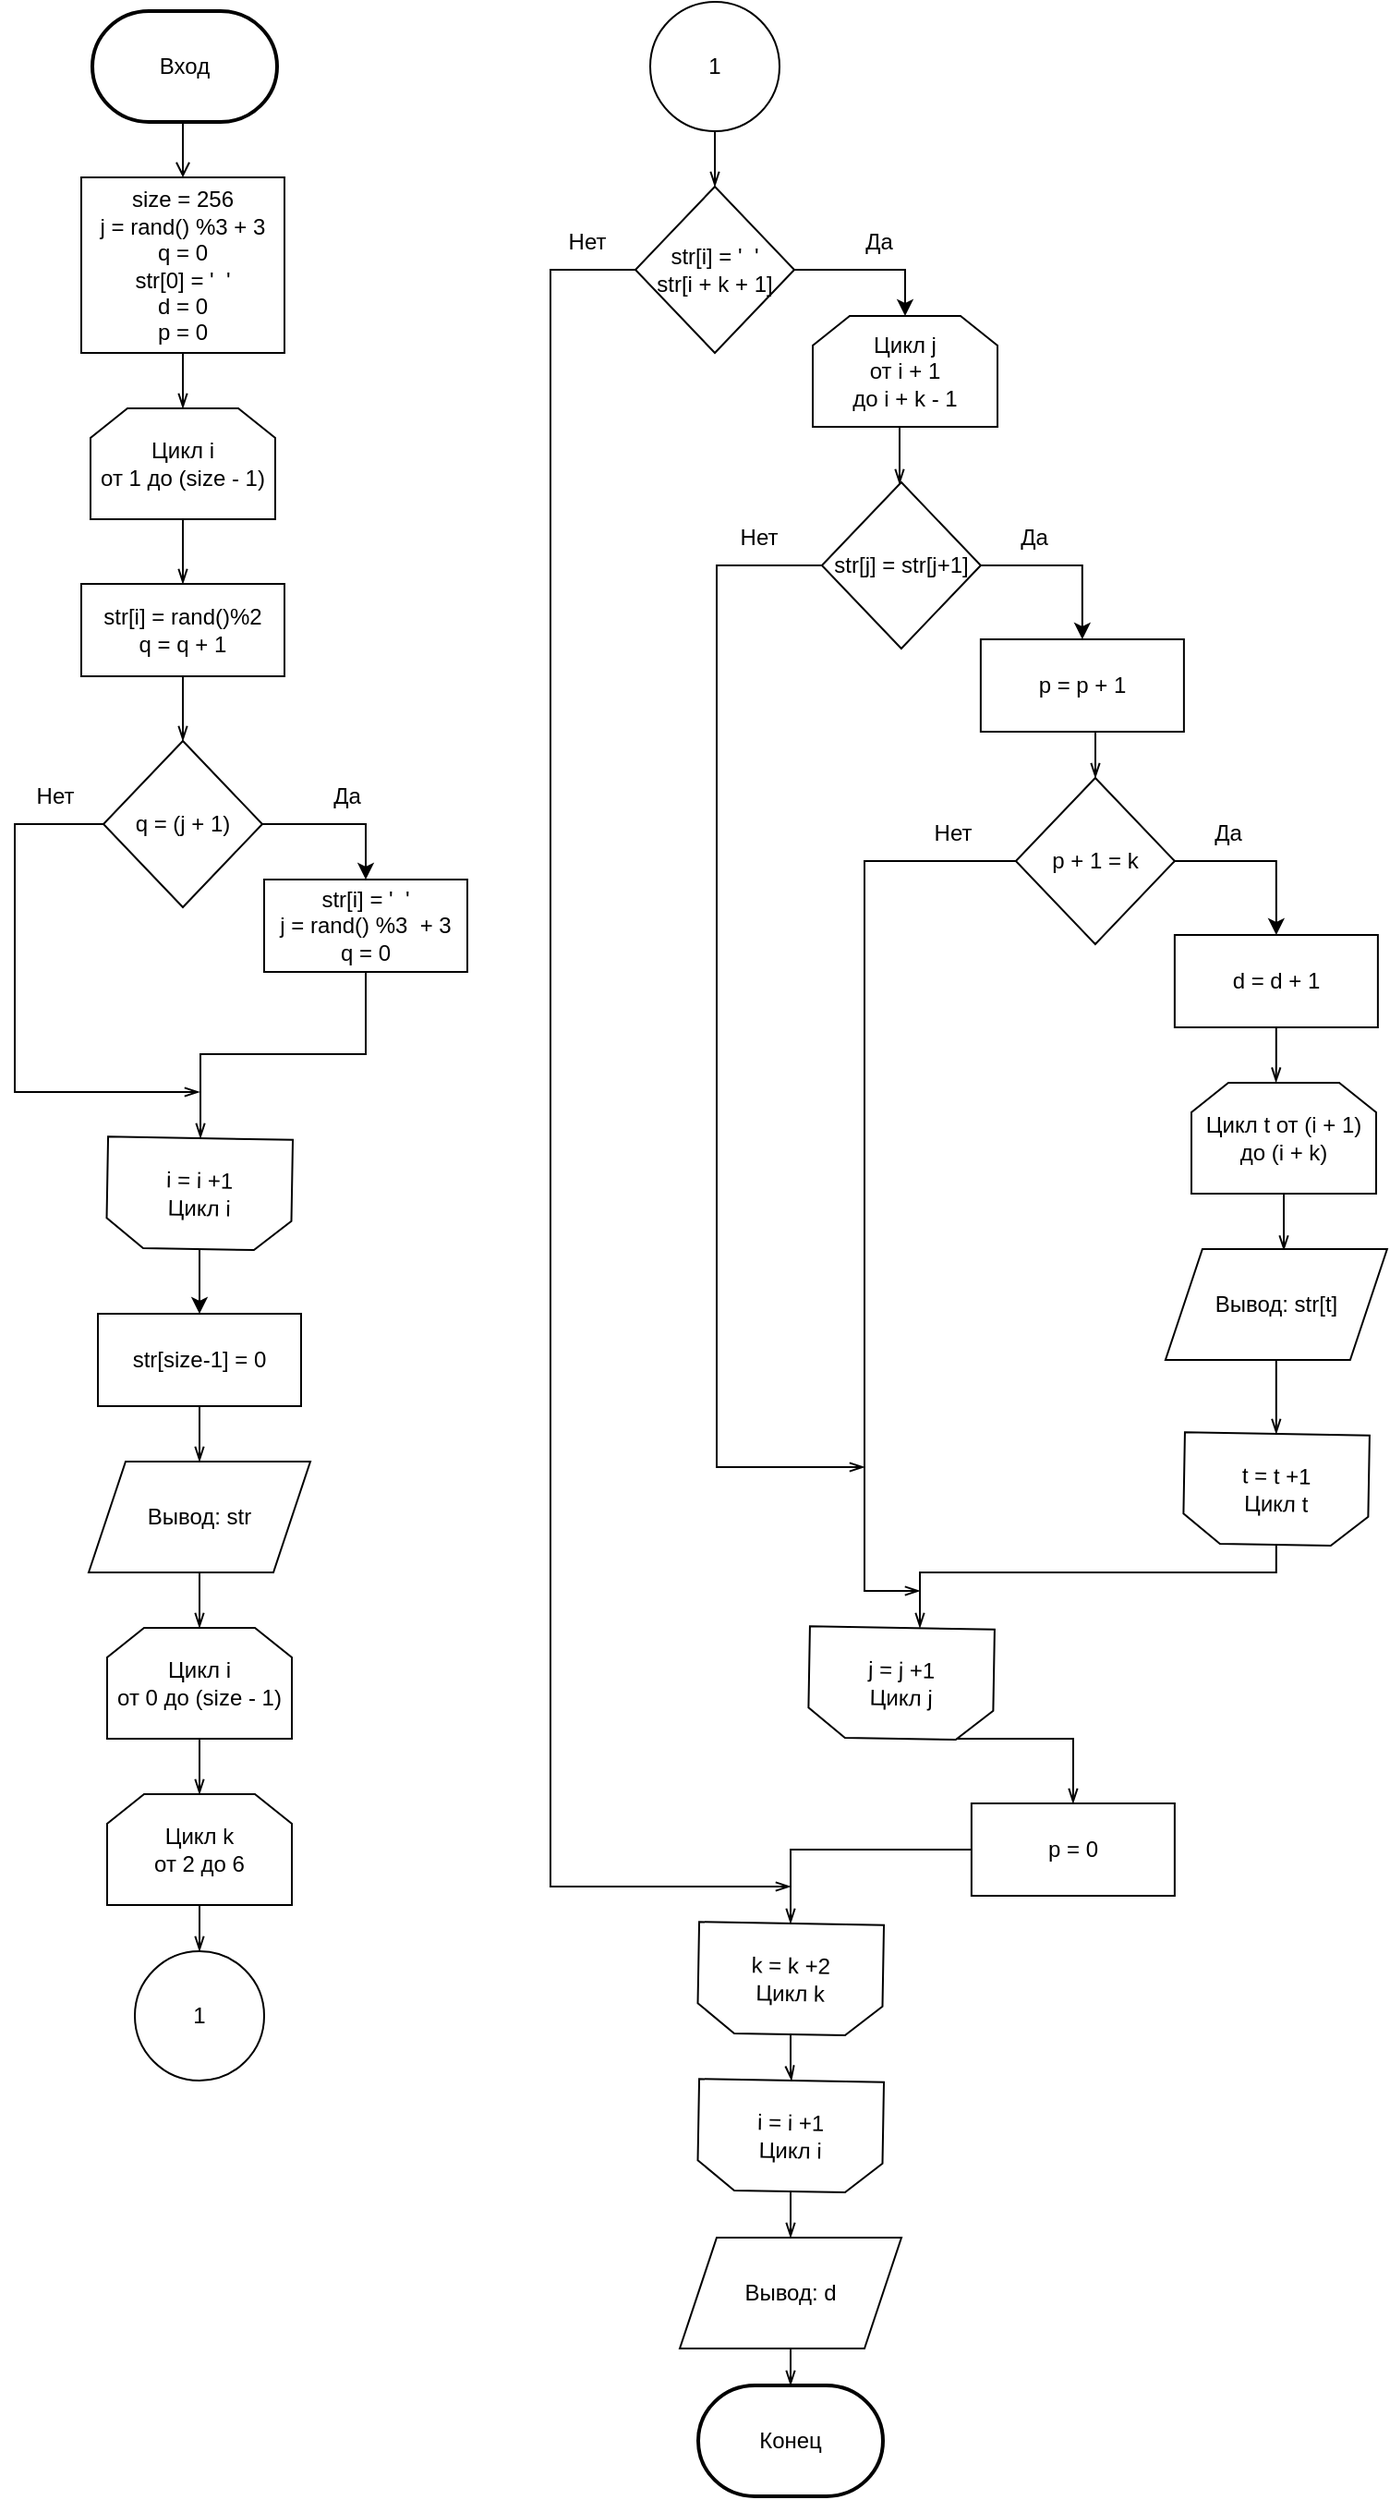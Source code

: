 <mxfile version="13.8.8" type="github">
  <diagram id="2XYw5rfrzcdDfsoRY1aY" name="Page-1">
    <mxGraphModel dx="848" dy="965" grid="1" gridSize="10" guides="1" tooltips="1" connect="1" arrows="1" fold="1" page="1" pageScale="1" pageWidth="827" pageHeight="1169" math="0" shadow="0">
      <root>
        <mxCell id="0" />
        <mxCell id="1" parent="0" />
        <mxCell id="bIGdx2mvvDFSyfbHBPX8-4" style="edgeStyle=orthogonalEdgeStyle;rounded=0;orthogonalLoop=1;jettySize=auto;html=1;exitX=0.5;exitY=1;exitDx=0;exitDy=0;exitPerimeter=0;entryX=0.5;entryY=0;entryDx=0;entryDy=0;endArrow=open;endFill=0;" parent="1" source="bIGdx2mvvDFSyfbHBPX8-2" edge="1">
          <mxGeometry relative="1" as="geometry">
            <mxPoint x="281" y="95" as="targetPoint" />
          </mxGeometry>
        </mxCell>
        <mxCell id="bIGdx2mvvDFSyfbHBPX8-2" value="Вход" style="strokeWidth=2;html=1;shape=mxgraph.flowchart.terminator;whiteSpace=wrap;" parent="1" vertex="1">
          <mxGeometry x="232" y="5" width="100" height="60" as="geometry" />
        </mxCell>
        <mxCell id="bIGdx2mvvDFSyfbHBPX8-59" value="Конец" style="strokeWidth=2;html=1;shape=mxgraph.flowchart.terminator;whiteSpace=wrap;" parent="1" vertex="1">
          <mxGeometry x="560" y="1290" width="100" height="60" as="geometry" />
        </mxCell>
        <mxCell id="gcUCHksnC8rrGLkKe8yG-7" style="edgeStyle=orthogonalEdgeStyle;rounded=0;orthogonalLoop=1;jettySize=auto;html=1;endArrow=openThin;endFill=0;" edge="1" parent="1" source="Si78nq0MEke1Vb-z9np_-10" target="gcUCHksnC8rrGLkKe8yG-6">
          <mxGeometry relative="1" as="geometry" />
        </mxCell>
        <mxCell id="Si78nq0MEke1Vb-z9np_-10" value="Цикл i&lt;br&gt;от 1 до (size - 1)" style="shape=loopLimit;whiteSpace=wrap;html=1;" parent="1" vertex="1">
          <mxGeometry x="231" y="220" width="100" height="60" as="geometry" />
        </mxCell>
        <mxCell id="gcUCHksnC8rrGLkKe8yG-10" style="edgeStyle=orthogonalEdgeStyle;rounded=0;orthogonalLoop=1;jettySize=auto;html=1;entryX=0.5;entryY=0;entryDx=0;entryDy=0;endArrow=openThin;endFill=0;" edge="1" parent="1" source="Si78nq0MEke1Vb-z9np_-14" target="V2gZpasj75cv8ze_Mce1-11">
          <mxGeometry relative="1" as="geometry" />
        </mxCell>
        <mxCell id="Si78nq0MEke1Vb-z9np_-14" value="str[i] = &#39;&amp;nbsp; &#39;&lt;br&gt;j = rand() %3&amp;nbsp; + 3&lt;br&gt;q = 0" style="rounded=0;whiteSpace=wrap;html=1;" parent="1" vertex="1">
          <mxGeometry x="325" y="475" width="110" height="50" as="geometry" />
        </mxCell>
        <mxCell id="6ItXaO5hQTMBj_1F8REH-23" style="edgeStyle=orthogonalEdgeStyle;rounded=0;orthogonalLoop=1;jettySize=auto;html=1;exitX=0.5;exitY=1;exitDx=0;exitDy=0;entryX=0;entryY=0.5;entryDx=0;entryDy=0;" parent="1" target="6ItXaO5hQTMBj_1F8REH-21" edge="1">
          <mxGeometry relative="1" as="geometry">
            <mxPoint x="275" y="412" as="sourcePoint" />
          </mxGeometry>
        </mxCell>
        <mxCell id="6ItXaO5hQTMBj_1F8REH-24" style="edgeStyle=orthogonalEdgeStyle;rounded=0;orthogonalLoop=1;jettySize=auto;html=1;exitX=0.5;exitY=0;exitDx=0;exitDy=0;entryX=0.5;entryY=0;entryDx=0;entryDy=0;" parent="1" source="6ItXaO5hQTMBj_1F8REH-21" target="Si78nq0MEke1Vb-z9np_-14" edge="1">
          <mxGeometry relative="1" as="geometry" />
        </mxCell>
        <mxCell id="gcUCHksnC8rrGLkKe8yG-12" style="edgeStyle=orthogonalEdgeStyle;rounded=0;orthogonalLoop=1;jettySize=auto;html=1;exitX=0.5;exitY=1;exitDx=0;exitDy=0;endArrow=openThin;endFill=0;" edge="1" parent="1" source="6ItXaO5hQTMBj_1F8REH-21">
          <mxGeometry relative="1" as="geometry">
            <mxPoint x="290" y="590" as="targetPoint" />
            <Array as="points">
              <mxPoint x="190" y="445" />
              <mxPoint x="190" y="590" />
            </Array>
          </mxGeometry>
        </mxCell>
        <mxCell id="6ItXaO5hQTMBj_1F8REH-21" value="q = (j + 1)" style="rhombus;whiteSpace=wrap;html=1;direction=south;" parent="1" vertex="1">
          <mxGeometry x="238" y="400" width="86" height="90" as="geometry" />
        </mxCell>
        <mxCell id="6ItXaO5hQTMBj_1F8REH-28" value="Нет" style="text;html=1;strokeColor=none;fillColor=none;align=center;verticalAlign=middle;whiteSpace=wrap;rounded=0;" parent="1" vertex="1">
          <mxGeometry x="192" y="420" width="40" height="20" as="geometry" />
        </mxCell>
        <mxCell id="6ItXaO5hQTMBj_1F8REH-29" value="Да" style="text;html=1;strokeColor=none;fillColor=none;align=center;verticalAlign=middle;whiteSpace=wrap;rounded=0;" parent="1" vertex="1">
          <mxGeometry x="350" y="420" width="40" height="20" as="geometry" />
        </mxCell>
        <mxCell id="6ItXaO5hQTMBj_1F8REH-35" value="1" style="ellipse;whiteSpace=wrap;html=1;aspect=fixed;" parent="1" vertex="1">
          <mxGeometry x="255" y="1055" width="70" height="70" as="geometry" />
        </mxCell>
        <mxCell id="gcUCHksnC8rrGLkKe8yG-27" style="edgeStyle=orthogonalEdgeStyle;rounded=0;orthogonalLoop=1;jettySize=auto;html=1;exitX=0.5;exitY=1;exitDx=0;exitDy=0;entryX=0;entryY=0.5;entryDx=0;entryDy=0;endArrow=openThin;endFill=0;" edge="1" parent="1" source="6ItXaO5hQTMBj_1F8REH-37" target="gcUCHksnC8rrGLkKe8yG-20">
          <mxGeometry relative="1" as="geometry" />
        </mxCell>
        <mxCell id="6ItXaO5hQTMBj_1F8REH-37" value="1" style="ellipse;whiteSpace=wrap;html=1;aspect=fixed;" parent="1" vertex="1">
          <mxGeometry x="534" width="70" height="70" as="geometry" />
        </mxCell>
        <mxCell id="V2gZpasj75cv8ze_Mce1-26" style="edgeStyle=orthogonalEdgeStyle;rounded=0;orthogonalLoop=1;jettySize=auto;html=1;entryX=0.5;entryY=0;entryDx=0;entryDy=0;" parent="1" source="V2gZpasj75cv8ze_Mce1-11" edge="1">
          <mxGeometry relative="1" as="geometry">
            <mxPoint x="290.0" y="710" as="targetPoint" />
          </mxGeometry>
        </mxCell>
        <mxCell id="V2gZpasj75cv8ze_Mce1-11" value="i = i +1&lt;br&gt;Цикл i" style="shape=loopLimit;whiteSpace=wrap;html=1;rotation=1;flipV=1;" parent="1" vertex="1">
          <mxGeometry x="240" y="615" width="100" height="60" as="geometry" />
        </mxCell>
        <mxCell id="gcUCHksnC8rrGLkKe8yG-15" style="edgeStyle=orthogonalEdgeStyle;rounded=0;orthogonalLoop=1;jettySize=auto;html=1;entryX=0.5;entryY=0;entryDx=0;entryDy=0;endArrow=openThin;endFill=0;" edge="1" parent="1" source="V2gZpasj75cv8ze_Mce1-23" target="V2gZpasj75cv8ze_Mce1-37">
          <mxGeometry relative="1" as="geometry" />
        </mxCell>
        <mxCell id="V2gZpasj75cv8ze_Mce1-23" value="Вывод: str" style="shape=parallelogram;perimeter=parallelogramPerimeter;whiteSpace=wrap;html=1;fixedSize=1;" parent="1" vertex="1">
          <mxGeometry x="230" y="790" width="120" height="60" as="geometry" />
        </mxCell>
        <mxCell id="gcUCHksnC8rrGLkKe8yG-25" style="edgeStyle=orthogonalEdgeStyle;rounded=0;orthogonalLoop=1;jettySize=auto;html=1;endArrow=openThin;endFill=0;" edge="1" parent="1" source="V2gZpasj75cv8ze_Mce1-37" target="gcUCHksnC8rrGLkKe8yG-24">
          <mxGeometry relative="1" as="geometry" />
        </mxCell>
        <mxCell id="V2gZpasj75cv8ze_Mce1-37" value="Цикл i&lt;br&gt;от 0 до (size - 1)" style="shape=loopLimit;whiteSpace=wrap;html=1;" parent="1" vertex="1">
          <mxGeometry x="240" y="880" width="100" height="60" as="geometry" />
        </mxCell>
        <mxCell id="gcUCHksnC8rrGLkKe8yG-5" style="edgeStyle=orthogonalEdgeStyle;rounded=0;orthogonalLoop=1;jettySize=auto;html=1;entryX=0.5;entryY=0;entryDx=0;entryDy=0;endArrow=openThin;endFill=0;" edge="1" parent="1" source="gcUCHksnC8rrGLkKe8yG-3" target="Si78nq0MEke1Vb-z9np_-10">
          <mxGeometry relative="1" as="geometry" />
        </mxCell>
        <mxCell id="gcUCHksnC8rrGLkKe8yG-3" value="size = 256&lt;br&gt;j = rand() %3 + 3&lt;br&gt;q = 0&lt;br&gt;str[0] = &#39;&amp;nbsp; &#39;&lt;br&gt;d = 0&lt;br&gt;p = 0" style="rounded=0;whiteSpace=wrap;html=1;" vertex="1" parent="1">
          <mxGeometry x="226" y="95" width="110" height="95" as="geometry" />
        </mxCell>
        <mxCell id="gcUCHksnC8rrGLkKe8yG-8" style="edgeStyle=orthogonalEdgeStyle;rounded=0;orthogonalLoop=1;jettySize=auto;html=1;entryX=0;entryY=0.5;entryDx=0;entryDy=0;endArrow=openThin;endFill=0;" edge="1" parent="1" source="gcUCHksnC8rrGLkKe8yG-6" target="6ItXaO5hQTMBj_1F8REH-21">
          <mxGeometry relative="1" as="geometry" />
        </mxCell>
        <mxCell id="gcUCHksnC8rrGLkKe8yG-6" value="str[i] = rand()%2&lt;br&gt;q = q + 1" style="rounded=0;whiteSpace=wrap;html=1;" vertex="1" parent="1">
          <mxGeometry x="226" y="315" width="110" height="50" as="geometry" />
        </mxCell>
        <mxCell id="gcUCHksnC8rrGLkKe8yG-14" style="edgeStyle=orthogonalEdgeStyle;rounded=0;orthogonalLoop=1;jettySize=auto;html=1;exitX=0.5;exitY=1;exitDx=0;exitDy=0;entryX=0.5;entryY=0;entryDx=0;entryDy=0;endArrow=openThin;endFill=0;" edge="1" parent="1" source="gcUCHksnC8rrGLkKe8yG-13" target="V2gZpasj75cv8ze_Mce1-23">
          <mxGeometry relative="1" as="geometry" />
        </mxCell>
        <mxCell id="gcUCHksnC8rrGLkKe8yG-13" value="str[size-1] = 0" style="rounded=0;whiteSpace=wrap;html=1;" vertex="1" parent="1">
          <mxGeometry x="235" y="710" width="110" height="50" as="geometry" />
        </mxCell>
        <mxCell id="gcUCHksnC8rrGLkKe8yG-17" style="edgeStyle=orthogonalEdgeStyle;rounded=0;orthogonalLoop=1;jettySize=auto;html=1;exitX=0.5;exitY=1;exitDx=0;exitDy=0;entryX=0;entryY=0.5;entryDx=0;entryDy=0;" edge="1" parent="1" target="gcUCHksnC8rrGLkKe8yG-20">
          <mxGeometry relative="1" as="geometry">
            <mxPoint x="563" y="112" as="sourcePoint" />
          </mxGeometry>
        </mxCell>
        <mxCell id="gcUCHksnC8rrGLkKe8yG-18" style="edgeStyle=orthogonalEdgeStyle;rounded=0;orthogonalLoop=1;jettySize=auto;html=1;exitX=0.5;exitY=0;exitDx=0;exitDy=0;entryX=0.5;entryY=0;entryDx=0;entryDy=0;" edge="1" parent="1" source="gcUCHksnC8rrGLkKe8yG-20" target="gcUCHksnC8rrGLkKe8yG-29">
          <mxGeometry relative="1" as="geometry">
            <mxPoint x="668.0" y="175" as="targetPoint" />
          </mxGeometry>
        </mxCell>
        <mxCell id="gcUCHksnC8rrGLkKe8yG-57" style="edgeStyle=orthogonalEdgeStyle;rounded=0;orthogonalLoop=1;jettySize=auto;html=1;endArrow=openThin;endFill=0;exitX=0.5;exitY=1;exitDx=0;exitDy=0;" edge="1" parent="1" source="gcUCHksnC8rrGLkKe8yG-20">
          <mxGeometry relative="1" as="geometry">
            <mxPoint x="610" y="1020" as="targetPoint" />
            <Array as="points">
              <mxPoint x="480" y="145" />
              <mxPoint x="480" y="1020" />
            </Array>
          </mxGeometry>
        </mxCell>
        <mxCell id="gcUCHksnC8rrGLkKe8yG-20" value="str[i] = &#39;&amp;nbsp; &#39;&lt;br&gt;str[i + k + 1]" style="rhombus;whiteSpace=wrap;html=1;direction=south;" vertex="1" parent="1">
          <mxGeometry x="526" y="100" width="86" height="90" as="geometry" />
        </mxCell>
        <mxCell id="gcUCHksnC8rrGLkKe8yG-21" value="Нет" style="text;html=1;strokeColor=none;fillColor=none;align=center;verticalAlign=middle;whiteSpace=wrap;rounded=0;" vertex="1" parent="1">
          <mxGeometry x="480" y="120" width="40" height="20" as="geometry" />
        </mxCell>
        <mxCell id="gcUCHksnC8rrGLkKe8yG-22" value="Да" style="text;html=1;strokeColor=none;fillColor=none;align=center;verticalAlign=middle;whiteSpace=wrap;rounded=0;" vertex="1" parent="1">
          <mxGeometry x="638" y="120" width="40" height="20" as="geometry" />
        </mxCell>
        <mxCell id="gcUCHksnC8rrGLkKe8yG-26" style="edgeStyle=orthogonalEdgeStyle;rounded=0;orthogonalLoop=1;jettySize=auto;html=1;entryX=0.5;entryY=0;entryDx=0;entryDy=0;endArrow=openThin;endFill=0;" edge="1" parent="1" source="gcUCHksnC8rrGLkKe8yG-24" target="6ItXaO5hQTMBj_1F8REH-35">
          <mxGeometry relative="1" as="geometry" />
        </mxCell>
        <mxCell id="gcUCHksnC8rrGLkKe8yG-24" value="Цикл k&lt;br&gt;от 2 до 6" style="shape=loopLimit;whiteSpace=wrap;html=1;" vertex="1" parent="1">
          <mxGeometry x="240" y="970" width="100" height="60" as="geometry" />
        </mxCell>
        <mxCell id="gcUCHksnC8rrGLkKe8yG-37" style="edgeStyle=orthogonalEdgeStyle;rounded=0;orthogonalLoop=1;jettySize=auto;html=1;exitX=0.5;exitY=1;exitDx=0;exitDy=0;endArrow=openThin;endFill=0;" edge="1" parent="1" source="gcUCHksnC8rrGLkKe8yG-29" target="gcUCHksnC8rrGLkKe8yG-34">
          <mxGeometry relative="1" as="geometry">
            <Array as="points">
              <mxPoint x="669" y="230" />
            </Array>
          </mxGeometry>
        </mxCell>
        <mxCell id="gcUCHksnC8rrGLkKe8yG-29" value="Цикл j&lt;br&gt;от i + 1 &lt;br&gt;до i + k - 1" style="shape=loopLimit;whiteSpace=wrap;html=1;" vertex="1" parent="1">
          <mxGeometry x="622" y="170" width="100" height="60" as="geometry" />
        </mxCell>
        <mxCell id="gcUCHksnC8rrGLkKe8yG-45" style="edgeStyle=orthogonalEdgeStyle;rounded=0;orthogonalLoop=1;jettySize=auto;html=1;exitX=0.5;exitY=1;exitDx=0;exitDy=0;endArrow=openThin;endFill=0;" edge="1" parent="1" source="gcUCHksnC8rrGLkKe8yG-30" target="gcUCHksnC8rrGLkKe8yG-42">
          <mxGeometry relative="1" as="geometry">
            <Array as="points">
              <mxPoint x="775" y="395" />
            </Array>
          </mxGeometry>
        </mxCell>
        <mxCell id="gcUCHksnC8rrGLkKe8yG-30" value="p = p + 1" style="rounded=0;whiteSpace=wrap;html=1;" vertex="1" parent="1">
          <mxGeometry x="712.94" y="345" width="110" height="50" as="geometry" />
        </mxCell>
        <mxCell id="gcUCHksnC8rrGLkKe8yG-31" style="edgeStyle=orthogonalEdgeStyle;rounded=0;orthogonalLoop=1;jettySize=auto;html=1;exitX=0.5;exitY=1;exitDx=0;exitDy=0;entryX=0;entryY=0.5;entryDx=0;entryDy=0;" edge="1" parent="1" target="gcUCHksnC8rrGLkKe8yG-34">
          <mxGeometry relative="1" as="geometry">
            <mxPoint x="662.94" y="282" as="sourcePoint" />
          </mxGeometry>
        </mxCell>
        <mxCell id="gcUCHksnC8rrGLkKe8yG-32" style="edgeStyle=orthogonalEdgeStyle;rounded=0;orthogonalLoop=1;jettySize=auto;html=1;exitX=0.5;exitY=0;exitDx=0;exitDy=0;entryX=0.5;entryY=0;entryDx=0;entryDy=0;" edge="1" parent="1" source="gcUCHksnC8rrGLkKe8yG-34" target="gcUCHksnC8rrGLkKe8yG-30">
          <mxGeometry relative="1" as="geometry" />
        </mxCell>
        <mxCell id="gcUCHksnC8rrGLkKe8yG-82" style="edgeStyle=orthogonalEdgeStyle;rounded=0;orthogonalLoop=1;jettySize=auto;html=1;endArrow=openThin;endFill=0;" edge="1" parent="1" source="gcUCHksnC8rrGLkKe8yG-34">
          <mxGeometry relative="1" as="geometry">
            <mxPoint x="650" y="793" as="targetPoint" />
            <Array as="points">
              <mxPoint x="570" y="305" />
              <mxPoint x="570" y="793" />
            </Array>
          </mxGeometry>
        </mxCell>
        <mxCell id="gcUCHksnC8rrGLkKe8yG-34" value="str[j] = str[j+1]" style="rhombus;whiteSpace=wrap;html=1;direction=south;" vertex="1" parent="1">
          <mxGeometry x="626.94" y="260" width="86" height="90" as="geometry" />
        </mxCell>
        <mxCell id="gcUCHksnC8rrGLkKe8yG-35" value="Нет" style="text;html=1;strokeColor=none;fillColor=none;align=center;verticalAlign=middle;whiteSpace=wrap;rounded=0;" vertex="1" parent="1">
          <mxGeometry x="573" y="280" width="40" height="20" as="geometry" />
        </mxCell>
        <mxCell id="gcUCHksnC8rrGLkKe8yG-36" value="Да" style="text;html=1;strokeColor=none;fillColor=none;align=center;verticalAlign=middle;whiteSpace=wrap;rounded=0;" vertex="1" parent="1">
          <mxGeometry x="722" y="280" width="40" height="20" as="geometry" />
        </mxCell>
        <mxCell id="gcUCHksnC8rrGLkKe8yG-48" style="edgeStyle=orthogonalEdgeStyle;rounded=0;orthogonalLoop=1;jettySize=auto;html=1;entryX=0.458;entryY=-0.003;entryDx=0;entryDy=0;entryPerimeter=0;endArrow=openThin;endFill=0;" edge="1" parent="1" source="gcUCHksnC8rrGLkKe8yG-39" target="gcUCHksnC8rrGLkKe8yG-46">
          <mxGeometry relative="1" as="geometry" />
        </mxCell>
        <mxCell id="gcUCHksnC8rrGLkKe8yG-39" value="d = d + 1" style="rounded=0;whiteSpace=wrap;html=1;" vertex="1" parent="1">
          <mxGeometry x="817.94" y="505" width="110" height="50" as="geometry" />
        </mxCell>
        <mxCell id="gcUCHksnC8rrGLkKe8yG-40" style="edgeStyle=orthogonalEdgeStyle;rounded=0;orthogonalLoop=1;jettySize=auto;html=1;exitX=0.5;exitY=1;exitDx=0;exitDy=0;entryX=0;entryY=0.5;entryDx=0;entryDy=0;" edge="1" parent="1" target="gcUCHksnC8rrGLkKe8yG-42">
          <mxGeometry relative="1" as="geometry">
            <mxPoint x="767.94" y="442" as="sourcePoint" />
          </mxGeometry>
        </mxCell>
        <mxCell id="gcUCHksnC8rrGLkKe8yG-41" style="edgeStyle=orthogonalEdgeStyle;rounded=0;orthogonalLoop=1;jettySize=auto;html=1;exitX=0.5;exitY=0;exitDx=0;exitDy=0;entryX=0.5;entryY=0;entryDx=0;entryDy=0;" edge="1" parent="1" source="gcUCHksnC8rrGLkKe8yG-42" target="gcUCHksnC8rrGLkKe8yG-39">
          <mxGeometry relative="1" as="geometry" />
        </mxCell>
        <mxCell id="gcUCHksnC8rrGLkKe8yG-67" style="edgeStyle=orthogonalEdgeStyle;rounded=0;orthogonalLoop=1;jettySize=auto;html=1;endArrow=openThin;endFill=0;" edge="1" parent="1" source="gcUCHksnC8rrGLkKe8yG-42">
          <mxGeometry relative="1" as="geometry">
            <mxPoint x="680" y="860" as="targetPoint" />
            <Array as="points">
              <mxPoint x="650" y="465" />
              <mxPoint x="650" y="860" />
            </Array>
          </mxGeometry>
        </mxCell>
        <mxCell id="gcUCHksnC8rrGLkKe8yG-42" value="p + 1 = k" style="rhombus;whiteSpace=wrap;html=1;direction=south;" vertex="1" parent="1">
          <mxGeometry x="731.94" y="420" width="86" height="90" as="geometry" />
        </mxCell>
        <mxCell id="gcUCHksnC8rrGLkKe8yG-43" value="Нет" style="text;html=1;strokeColor=none;fillColor=none;align=center;verticalAlign=middle;whiteSpace=wrap;rounded=0;" vertex="1" parent="1">
          <mxGeometry x="678" y="440" width="40" height="20" as="geometry" />
        </mxCell>
        <mxCell id="gcUCHksnC8rrGLkKe8yG-44" value="Да" style="text;html=1;strokeColor=none;fillColor=none;align=center;verticalAlign=middle;whiteSpace=wrap;rounded=0;" vertex="1" parent="1">
          <mxGeometry x="827" y="440" width="40" height="20" as="geometry" />
        </mxCell>
        <mxCell id="gcUCHksnC8rrGLkKe8yG-53" style="edgeStyle=orthogonalEdgeStyle;rounded=0;orthogonalLoop=1;jettySize=auto;html=1;entryX=0.534;entryY=0.012;entryDx=0;entryDy=0;entryPerimeter=0;endArrow=openThin;endFill=0;" edge="1" parent="1" source="gcUCHksnC8rrGLkKe8yG-46" target="gcUCHksnC8rrGLkKe8yG-52">
          <mxGeometry relative="1" as="geometry" />
        </mxCell>
        <mxCell id="gcUCHksnC8rrGLkKe8yG-46" value="Цикл t от (i + 1)&lt;br&gt;до (i + k)" style="shape=loopLimit;whiteSpace=wrap;html=1;" vertex="1" parent="1">
          <mxGeometry x="827" y="585" width="100" height="60" as="geometry" />
        </mxCell>
        <mxCell id="gcUCHksnC8rrGLkKe8yG-56" style="edgeStyle=orthogonalEdgeStyle;rounded=0;orthogonalLoop=1;jettySize=auto;html=1;endArrow=openThin;endFill=0;" edge="1" parent="1" source="gcUCHksnC8rrGLkKe8yG-52" target="gcUCHksnC8rrGLkKe8yG-54">
          <mxGeometry relative="1" as="geometry" />
        </mxCell>
        <mxCell id="gcUCHksnC8rrGLkKe8yG-52" value="Вывод: str[t]" style="shape=parallelogram;perimeter=parallelogramPerimeter;whiteSpace=wrap;html=1;fixedSize=1;" vertex="1" parent="1">
          <mxGeometry x="812.94" y="675" width="120" height="60" as="geometry" />
        </mxCell>
        <mxCell id="gcUCHksnC8rrGLkKe8yG-69" style="edgeStyle=orthogonalEdgeStyle;rounded=0;orthogonalLoop=1;jettySize=auto;html=1;endArrow=openThin;endFill=0;" edge="1" parent="1" source="gcUCHksnC8rrGLkKe8yG-54">
          <mxGeometry relative="1" as="geometry">
            <mxPoint x="680" y="880" as="targetPoint" />
            <Array as="points">
              <mxPoint x="873" y="850" />
              <mxPoint x="680" y="850" />
            </Array>
          </mxGeometry>
        </mxCell>
        <mxCell id="gcUCHksnC8rrGLkKe8yG-54" value="t = t +1&lt;br&gt;Цикл t" style="shape=loopLimit;whiteSpace=wrap;html=1;rotation=1;flipV=1;" vertex="1" parent="1">
          <mxGeometry x="822.94" y="775" width="100" height="60" as="geometry" />
        </mxCell>
        <mxCell id="gcUCHksnC8rrGLkKe8yG-73" value="" style="edgeStyle=orthogonalEdgeStyle;rounded=0;orthogonalLoop=1;jettySize=auto;html=1;endArrow=openThin;endFill=0;" edge="1" parent="1" source="gcUCHksnC8rrGLkKe8yG-62" target="gcUCHksnC8rrGLkKe8yG-72">
          <mxGeometry relative="1" as="geometry" />
        </mxCell>
        <mxCell id="gcUCHksnC8rrGLkKe8yG-62" value="p = 0" style="rounded=0;whiteSpace=wrap;html=1;" vertex="1" parent="1">
          <mxGeometry x="707.94" y="975" width="110" height="50" as="geometry" />
        </mxCell>
        <mxCell id="gcUCHksnC8rrGLkKe8yG-71" style="edgeStyle=orthogonalEdgeStyle;rounded=0;orthogonalLoop=1;jettySize=auto;html=1;exitX=0.5;exitY=1;exitDx=0;exitDy=0;entryX=0.5;entryY=0;entryDx=0;entryDy=0;endArrow=openThin;endFill=0;" edge="1" parent="1" source="gcUCHksnC8rrGLkKe8yG-68" target="gcUCHksnC8rrGLkKe8yG-62">
          <mxGeometry relative="1" as="geometry">
            <Array as="points">
              <mxPoint x="763" y="960" />
              <mxPoint x="763" y="960" />
            </Array>
          </mxGeometry>
        </mxCell>
        <mxCell id="gcUCHksnC8rrGLkKe8yG-68" value="j = j +1&lt;br&gt;Цикл j" style="shape=loopLimit;whiteSpace=wrap;html=1;rotation=1;flipV=1;" vertex="1" parent="1">
          <mxGeometry x="619.94" y="880" width="100" height="60" as="geometry" />
        </mxCell>
        <mxCell id="gcUCHksnC8rrGLkKe8yG-75" style="edgeStyle=orthogonalEdgeStyle;rounded=0;orthogonalLoop=1;jettySize=auto;html=1;entryX=0.5;entryY=0;entryDx=0;entryDy=0;endArrow=openThin;endFill=0;" edge="1" parent="1" source="gcUCHksnC8rrGLkKe8yG-72" target="gcUCHksnC8rrGLkKe8yG-74">
          <mxGeometry relative="1" as="geometry" />
        </mxCell>
        <mxCell id="gcUCHksnC8rrGLkKe8yG-72" value="k = k +2&lt;br&gt;Цикл k" style="shape=loopLimit;whiteSpace=wrap;html=1;rotation=1;flipV=1;" vertex="1" parent="1">
          <mxGeometry x="560" y="1040" width="100" height="60" as="geometry" />
        </mxCell>
        <mxCell id="gcUCHksnC8rrGLkKe8yG-80" style="edgeStyle=orthogonalEdgeStyle;rounded=0;orthogonalLoop=1;jettySize=auto;html=1;entryX=0.5;entryY=0;entryDx=0;entryDy=0;endArrow=openThin;endFill=0;" edge="1" parent="1" source="gcUCHksnC8rrGLkKe8yG-74" target="gcUCHksnC8rrGLkKe8yG-79">
          <mxGeometry relative="1" as="geometry" />
        </mxCell>
        <mxCell id="gcUCHksnC8rrGLkKe8yG-74" value="i = i +1&lt;br&gt;Цикл i" style="shape=loopLimit;whiteSpace=wrap;html=1;rotation=1;flipV=1;" vertex="1" parent="1">
          <mxGeometry x="560" y="1125" width="100" height="60" as="geometry" />
        </mxCell>
        <mxCell id="gcUCHksnC8rrGLkKe8yG-81" style="edgeStyle=orthogonalEdgeStyle;rounded=0;orthogonalLoop=1;jettySize=auto;html=1;entryX=0.5;entryY=0;entryDx=0;entryDy=0;entryPerimeter=0;endArrow=openThin;endFill=0;" edge="1" parent="1" source="gcUCHksnC8rrGLkKe8yG-79" target="bIGdx2mvvDFSyfbHBPX8-59">
          <mxGeometry relative="1" as="geometry" />
        </mxCell>
        <mxCell id="gcUCHksnC8rrGLkKe8yG-79" value="Вывод: d" style="shape=parallelogram;perimeter=parallelogramPerimeter;whiteSpace=wrap;html=1;fixedSize=1;" vertex="1" parent="1">
          <mxGeometry x="550" y="1210" width="120" height="60" as="geometry" />
        </mxCell>
      </root>
    </mxGraphModel>
  </diagram>
</mxfile>
